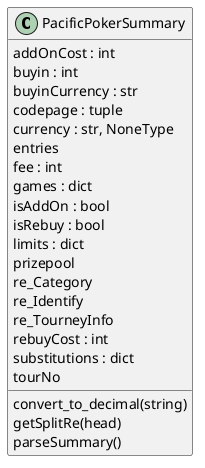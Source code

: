 @startuml classes
set namespaceSeparator none
class "PacificPokerSummary" as PacificPokerSummary.PacificPokerSummary {
  addOnCost : int
  buyin : int
  buyinCurrency : str
  codepage : tuple
  currency : str, NoneType
  entries
  fee : int
  games : dict
  isAddOn : bool
  isRebuy : bool
  limits : dict
  prizepool
  re_Category
  re_Identify
  re_TourneyInfo
  rebuyCost : int
  substitutions : dict
  tourNo
  convert_to_decimal(string)
  getSplitRe(head)
  parseSummary()
}
@enduml
